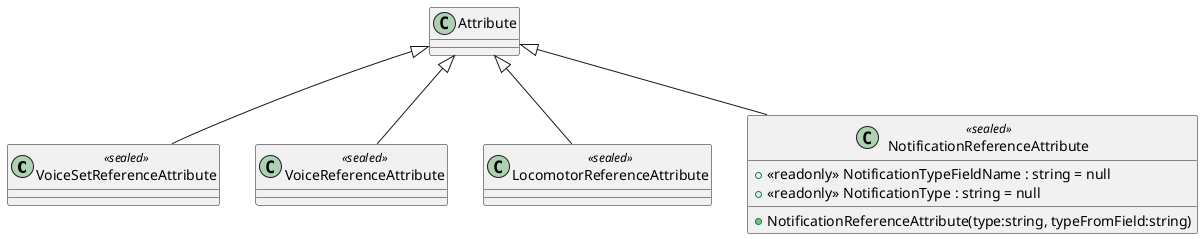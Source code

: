 @startuml
class VoiceSetReferenceAttribute <<sealed>> {
}
class VoiceReferenceAttribute <<sealed>> {
}
class LocomotorReferenceAttribute <<sealed>> {
}
class NotificationReferenceAttribute <<sealed>> {
    + <<readonly>> NotificationTypeFieldName : string = null
    + <<readonly>> NotificationType : string = null
    + NotificationReferenceAttribute(type:string, typeFromField:string)
}
Attribute <|-- VoiceSetReferenceAttribute
Attribute <|-- VoiceReferenceAttribute
Attribute <|-- LocomotorReferenceAttribute
Attribute <|-- NotificationReferenceAttribute
@enduml

